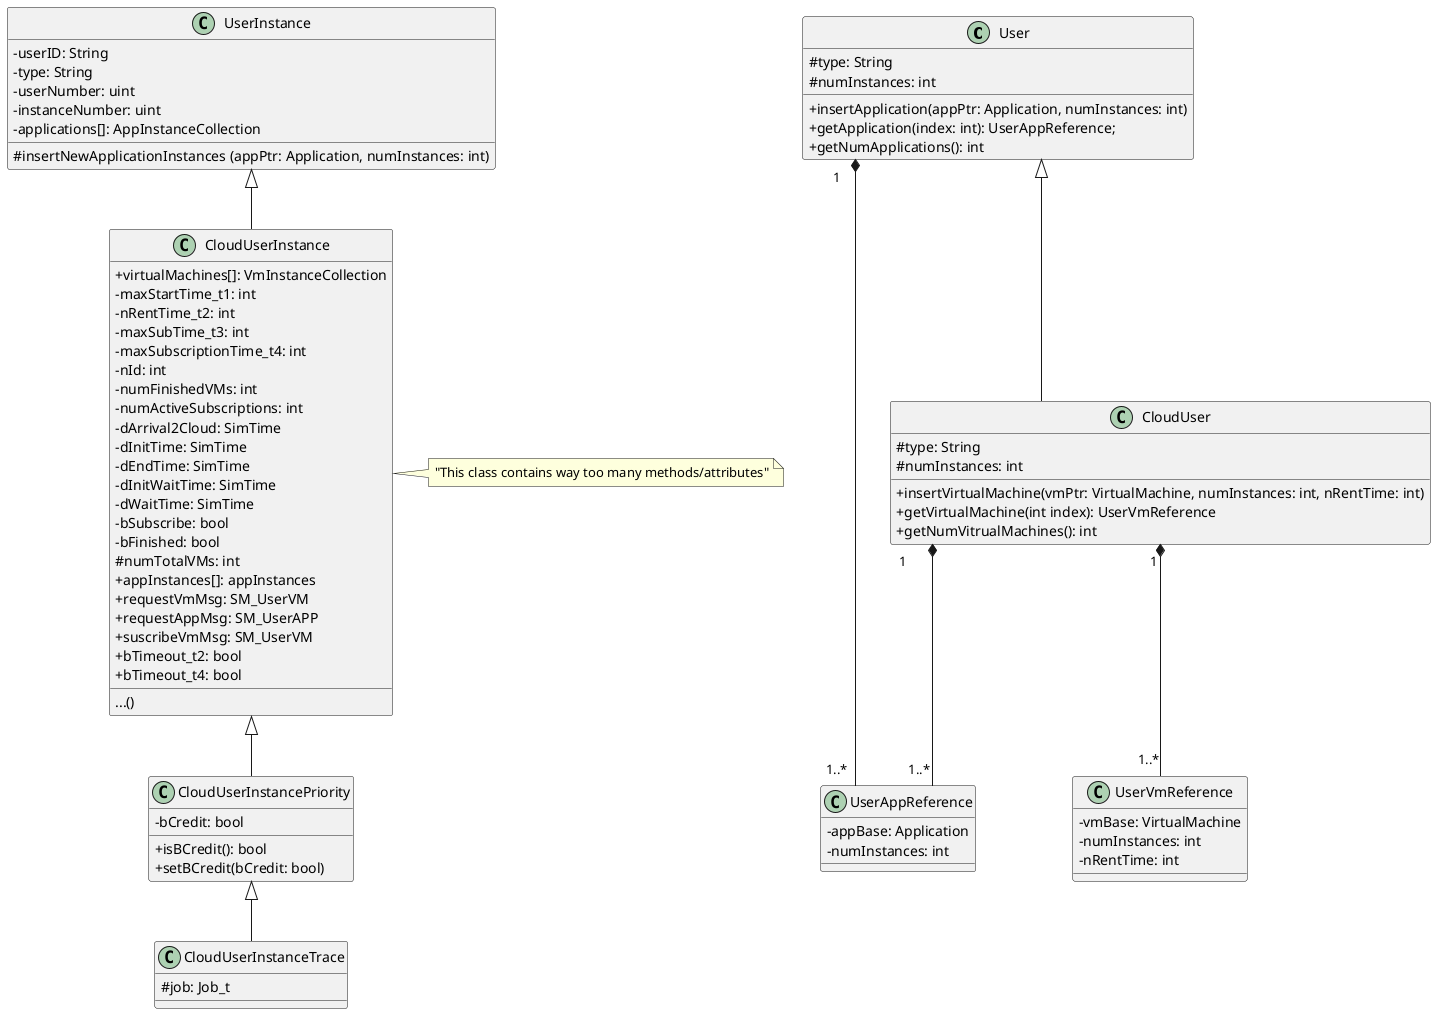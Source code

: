 @startuml
skinparam classAttributeIconSize 0
skinparam linetype ortho

class User
{
# type: String
# numInstances: int
+ insertApplication(appPtr: Application, numInstances: int)
+ getApplication(index: int): UserAppReference;
+ getNumApplications(): int
}

class CloudUser
{
# type: String
# numInstances: int
+ insertVirtualMachine(vmPtr: VirtualMachine, numInstances: int, nRentTime: int)
+ getVirtualMachine(int index): UserVmReference
+ getNumVitrualMachines(): int
}

class UserAppReference
{
-appBase: Application
-numInstances: int
}

class UserVmReference
{
- vmBase: VirtualMachine
- numInstances: int
- nRentTime: int
}

class UserInstance
{
- userID: String
- type: String
- userNumber: uint
- instanceNumber: uint
- applications[]: AppInstanceCollection
# insertNewApplicationInstances (appPtr: Application, numInstances: int)
}

class CloudUserInstance
{
+ virtualMachines[]: VmInstanceCollection
- maxStartTime_t1: int
- nRentTime_t2: int
- maxSubTime_t3: int
- maxSubscriptionTime_t4: int
- nId: int
- numFinishedVMs: int
- numActiveSubscriptions: int
- dArrival2Cloud: SimTime
- dInitTime: SimTime
- dEndTime: SimTime
- dInitWaitTime: SimTime
- dWaitTime: SimTime
- bSubscribe: bool
- bFinished: bool
# numTotalVMs: int
+ appInstances[]: appInstances
+ requestVmMsg: SM_UserVM
+ requestAppMsg: SM_UserAPP
+ suscribeVmMsg: SM_UserVM
+ bTimeout_t2: bool
+ bTimeout_t4: bool
...()
}
note right:"This class contains way too many methods/attributes" 

class CloudUserInstancePriority
{
- bCredit: bool
+ isBCredit(): bool
+ setBCredit(bCredit: bool)
}

class CloudUserInstanceTrace
{
#job: Job_t
}
User " 1" *-- " 1..*" UserAppReference
User <|-- CloudUser
UserInstance <|-- CloudUserInstance
CloudUserInstance <|-- CloudUserInstancePriority
CloudUserInstancePriority <|-- CloudUserInstanceTrace
CloudUser "1 " *-- "1..*  " UserAppReference
CloudUser "1 " *-- "1..*" UserVmReference

@enduml